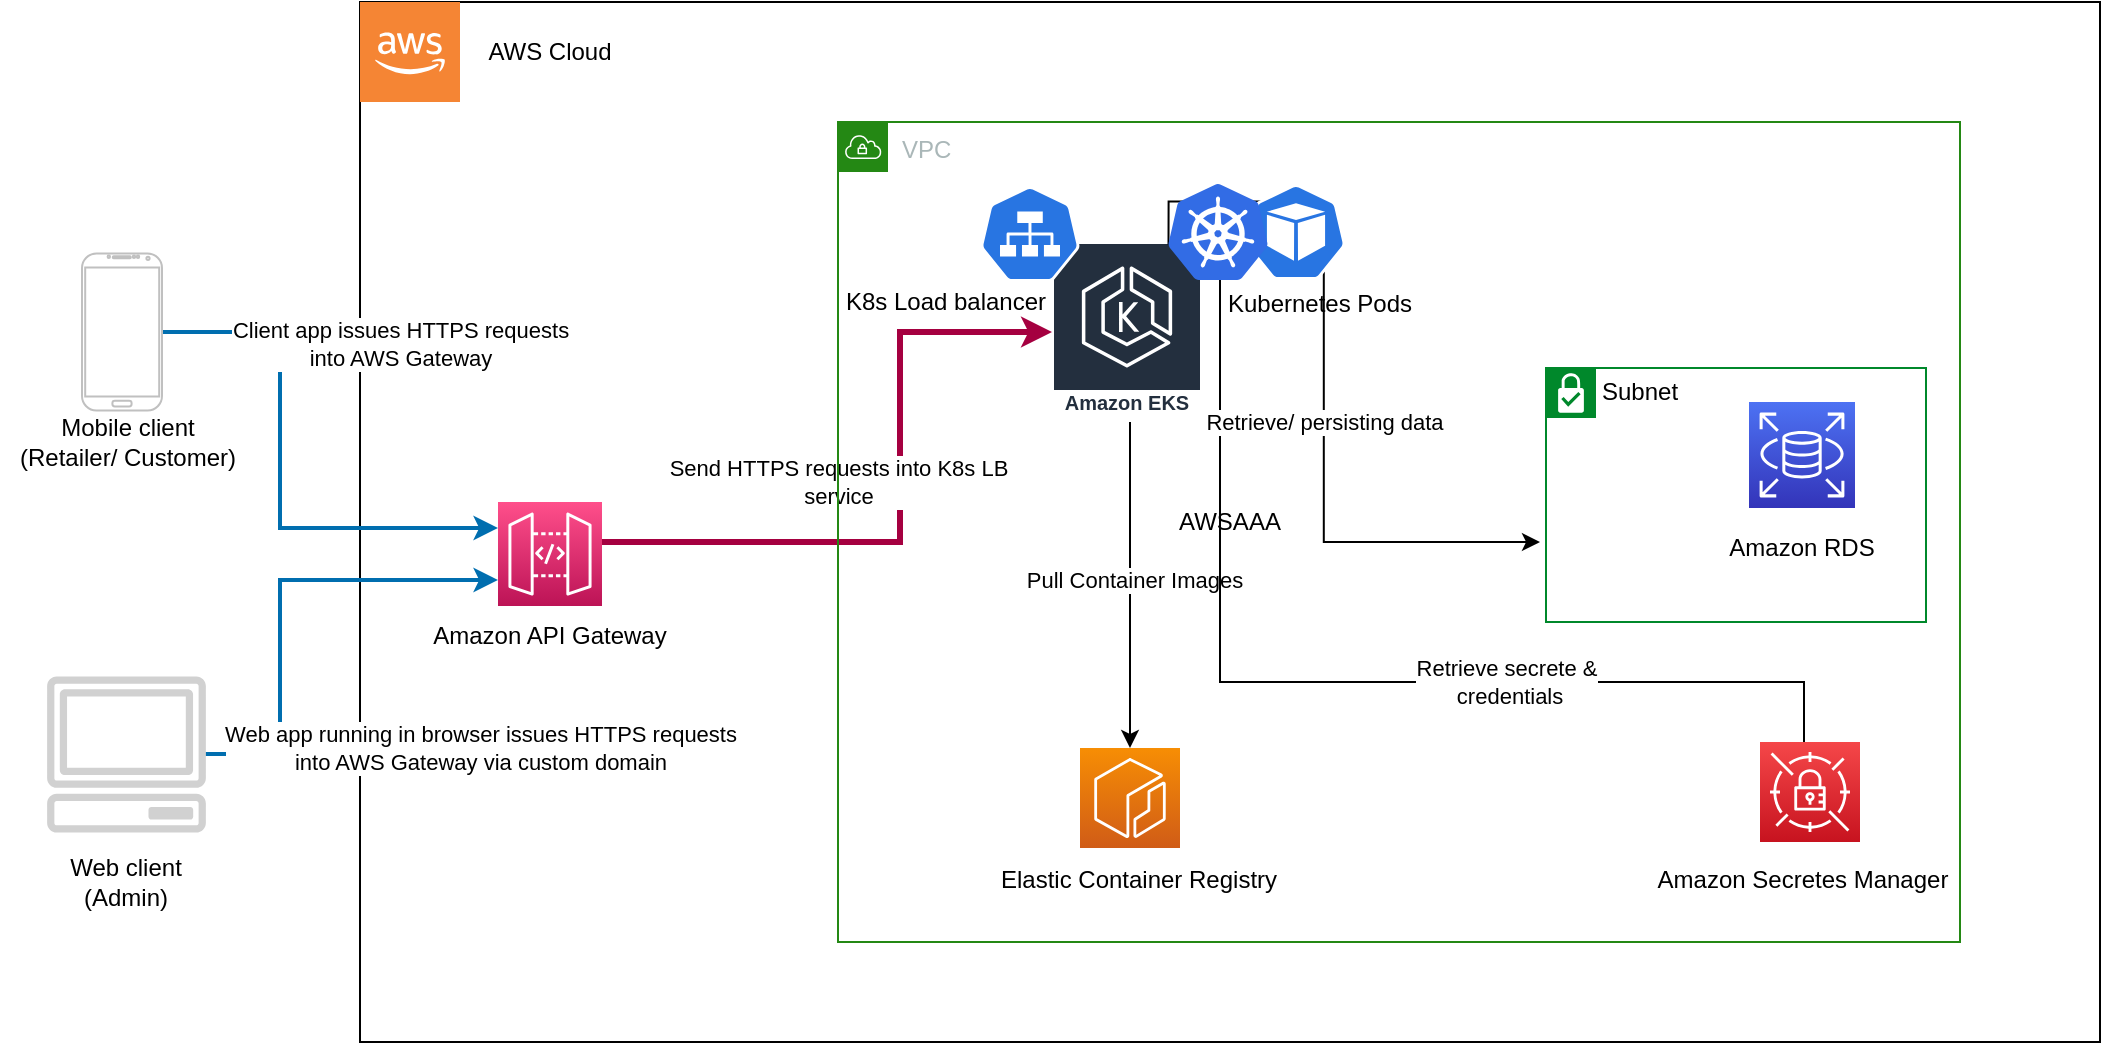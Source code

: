<mxfile version="21.5.2" type="github">
  <diagram name="Page-1" id="PPK9O-KlpQqtO-ogokgK">
    <mxGraphModel dx="1434" dy="684" grid="1" gridSize="10" guides="1" tooltips="1" connect="1" arrows="1" fold="1" page="1" pageScale="1" pageWidth="850" pageHeight="1100" math="0" shadow="0">
      <root>
        <mxCell id="0" />
        <mxCell id="1" parent="0" />
        <mxCell id="KJ3tZNVBHnLGlwxnMHbS-3" value="AWSAAA" style="rounded=0;whiteSpace=wrap;html=1;" vertex="1" parent="1">
          <mxGeometry x="200" y="150" width="870" height="520" as="geometry" />
        </mxCell>
        <mxCell id="KJ3tZNVBHnLGlwxnMHbS-4" value="AWS Cloud" style="text;html=1;strokeColor=none;fillColor=none;align=center;verticalAlign=middle;whiteSpace=wrap;rounded=0;" vertex="1" parent="1">
          <mxGeometry x="250" y="160" width="90" height="30" as="geometry" />
        </mxCell>
        <mxCell id="KJ3tZNVBHnLGlwxnMHbS-5" value="" style="outlineConnect=0;dashed=0;verticalLabelPosition=bottom;verticalAlign=top;align=center;html=1;shape=mxgraph.aws3.cloud_2;fillColor=#F58534;gradientColor=none;" vertex="1" parent="1">
          <mxGeometry x="200" y="150" width="50" height="50" as="geometry" />
        </mxCell>
        <mxCell id="KJ3tZNVBHnLGlwxnMHbS-42" style="edgeStyle=orthogonalEdgeStyle;rounded=0;orthogonalLoop=1;jettySize=auto;html=1;strokeWidth=3;fillColor=#d80073;strokeColor=#A50040;" edge="1" parent="1" source="KJ3tZNVBHnLGlwxnMHbS-11" target="KJ3tZNVBHnLGlwxnMHbS-17">
          <mxGeometry relative="1" as="geometry">
            <Array as="points">
              <mxPoint x="470" y="420" />
              <mxPoint x="470" y="315" />
            </Array>
          </mxGeometry>
        </mxCell>
        <mxCell id="KJ3tZNVBHnLGlwxnMHbS-43" value="Send HTTPS requests into K8s LB &lt;br&gt;service" style="edgeLabel;html=1;align=center;verticalAlign=middle;resizable=0;points=[];" vertex="1" connectable="0" parent="KJ3tZNVBHnLGlwxnMHbS-42">
          <mxGeometry x="-0.57" y="2" relative="1" as="geometry">
            <mxPoint x="47" y="-28" as="offset" />
          </mxGeometry>
        </mxCell>
        <mxCell id="KJ3tZNVBHnLGlwxnMHbS-11" value="" style="sketch=0;points=[[0,0,0],[0.25,0,0],[0.5,0,0],[0.75,0,0],[1,0,0],[0,1,0],[0.25,1,0],[0.5,1,0],[0.75,1,0],[1,1,0],[0,0.25,0],[0,0.5,0],[0,0.75,0],[1,0.25,0],[1,0.5,0],[1,0.75,0]];outlineConnect=0;fontColor=#232F3E;gradientColor=#FF4F8B;gradientDirection=north;fillColor=#BC1356;strokeColor=#ffffff;dashed=0;verticalLabelPosition=bottom;verticalAlign=top;align=center;html=1;fontSize=12;fontStyle=0;aspect=fixed;shape=mxgraph.aws4.resourceIcon;resIcon=mxgraph.aws4.api_gateway;" vertex="1" parent="1">
          <mxGeometry x="269" y="400" width="52" height="52" as="geometry" />
        </mxCell>
        <mxCell id="KJ3tZNVBHnLGlwxnMHbS-14" value="Amazon API Gateway" style="text;html=1;strokeColor=none;fillColor=none;align=center;verticalAlign=middle;whiteSpace=wrap;rounded=0;" vertex="1" parent="1">
          <mxGeometry x="232" y="447" width="126" height="40" as="geometry" />
        </mxCell>
        <mxCell id="KJ3tZNVBHnLGlwxnMHbS-16" value="VPC" style="points=[[0,0],[0.25,0],[0.5,0],[0.75,0],[1,0],[1,0.25],[1,0.5],[1,0.75],[1,1],[0.75,1],[0.5,1],[0.25,1],[0,1],[0,0.75],[0,0.5],[0,0.25]];outlineConnect=0;gradientColor=none;html=1;whiteSpace=wrap;fontSize=12;fontStyle=0;container=1;pointerEvents=0;collapsible=0;recursiveResize=0;shape=mxgraph.aws4.group;grIcon=mxgraph.aws4.group_vpc;strokeColor=#248814;fillColor=none;verticalAlign=top;align=left;spacingLeft=30;fontColor=#AAB7B8;dashed=0;" vertex="1" parent="1">
          <mxGeometry x="439" y="210" width="561" height="410" as="geometry" />
        </mxCell>
        <mxCell id="KJ3tZNVBHnLGlwxnMHbS-24" value="Elastic Container Registry" style="text;html=1;strokeColor=none;fillColor=none;align=center;verticalAlign=middle;whiteSpace=wrap;rounded=0;" vertex="1" parent="KJ3tZNVBHnLGlwxnMHbS-16">
          <mxGeometry x="78.5" y="363" width="143" height="32" as="geometry" />
        </mxCell>
        <mxCell id="KJ3tZNVBHnLGlwxnMHbS-41" value="Amazon Secretes Manager" style="text;html=1;strokeColor=none;fillColor=none;align=center;verticalAlign=middle;whiteSpace=wrap;rounded=0;" vertex="1" parent="KJ3tZNVBHnLGlwxnMHbS-16">
          <mxGeometry x="405.5" y="363" width="153" height="32" as="geometry" />
        </mxCell>
        <mxCell id="KJ3tZNVBHnLGlwxnMHbS-45" value="K8s Load balancer" style="text;html=1;strokeColor=none;fillColor=none;align=center;verticalAlign=middle;whiteSpace=wrap;rounded=0;" vertex="1" parent="KJ3tZNVBHnLGlwxnMHbS-16">
          <mxGeometry x="-9" y="70" width="126" height="40" as="geometry" />
        </mxCell>
        <mxCell id="KJ3tZNVBHnLGlwxnMHbS-25" style="edgeStyle=orthogonalEdgeStyle;rounded=0;orthogonalLoop=1;jettySize=auto;html=1;" edge="1" parent="1" source="KJ3tZNVBHnLGlwxnMHbS-17" target="KJ3tZNVBHnLGlwxnMHbS-22">
          <mxGeometry relative="1" as="geometry">
            <Array as="points">
              <mxPoint x="585" y="460" />
              <mxPoint x="585" y="460" />
            </Array>
          </mxGeometry>
        </mxCell>
        <mxCell id="KJ3tZNVBHnLGlwxnMHbS-26" value="Pull Container Images" style="edgeLabel;html=1;align=center;verticalAlign=middle;resizable=0;points=[];" vertex="1" connectable="0" parent="KJ3tZNVBHnLGlwxnMHbS-25">
          <mxGeometry x="-0.036" y="2" relative="1" as="geometry">
            <mxPoint as="offset" />
          </mxGeometry>
        </mxCell>
        <mxCell id="KJ3tZNVBHnLGlwxnMHbS-37" style="edgeStyle=orthogonalEdgeStyle;rounded=0;orthogonalLoop=1;jettySize=auto;html=1;entryX=0.44;entryY=0.48;entryDx=0;entryDy=0;entryPerimeter=0;" edge="1" parent="1" target="KJ3tZNVBHnLGlwxnMHbS-36">
          <mxGeometry relative="1" as="geometry">
            <mxPoint x="610" y="290" as="sourcePoint" />
            <Array as="points">
              <mxPoint x="620" y="293" />
              <mxPoint x="620" y="280" />
              <mxPoint x="630" y="280" />
              <mxPoint x="630" y="490" />
              <mxPoint x="922" y="490" />
            </Array>
          </mxGeometry>
        </mxCell>
        <mxCell id="KJ3tZNVBHnLGlwxnMHbS-40" value="Retrieve secrete &amp;amp;&lt;br&gt;&amp;nbsp;credentials" style="edgeLabel;html=1;align=center;verticalAlign=middle;resizable=0;points=[];" vertex="1" connectable="0" parent="KJ3tZNVBHnLGlwxnMHbS-37">
          <mxGeometry x="0.314" relative="1" as="geometry">
            <mxPoint as="offset" />
          </mxGeometry>
        </mxCell>
        <mxCell id="KJ3tZNVBHnLGlwxnMHbS-17" value="Amazon EKS" style="sketch=0;outlineConnect=0;fontColor=#232F3E;gradientColor=none;strokeColor=#ffffff;fillColor=#232F3E;dashed=0;verticalLabelPosition=middle;verticalAlign=bottom;align=center;html=1;whiteSpace=wrap;fontSize=10;fontStyle=1;spacing=3;shape=mxgraph.aws4.productIcon;prIcon=mxgraph.aws4.eks;" vertex="1" parent="1">
          <mxGeometry x="546" y="270" width="75" height="90" as="geometry" />
        </mxCell>
        <mxCell id="KJ3tZNVBHnLGlwxnMHbS-33" style="edgeStyle=orthogonalEdgeStyle;rounded=0;orthogonalLoop=1;jettySize=auto;html=1;exitX=0.005;exitY=0.63;exitDx=0;exitDy=0;exitPerimeter=0;" edge="1" parent="1" source="KJ3tZNVBHnLGlwxnMHbS-19">
          <mxGeometry relative="1" as="geometry">
            <mxPoint x="637.13" y="250.04" as="sourcePoint" />
            <mxPoint x="790" y="420" as="targetPoint" />
            <Array as="points">
              <mxPoint x="681.88" y="249.8" />
              <mxPoint x="681.88" y="419.8" />
            </Array>
          </mxGeometry>
        </mxCell>
        <mxCell id="KJ3tZNVBHnLGlwxnMHbS-35" value="Retrieve/ persisting data" style="edgeLabel;html=1;align=center;verticalAlign=middle;resizable=0;points=[];" vertex="1" connectable="0" parent="KJ3tZNVBHnLGlwxnMHbS-33">
          <mxGeometry x="0.052" relative="1" as="geometry">
            <mxPoint y="10" as="offset" />
          </mxGeometry>
        </mxCell>
        <mxCell id="KJ3tZNVBHnLGlwxnMHbS-18" value="" style="sketch=0;html=1;dashed=0;whitespace=wrap;fillColor=#2875E2;strokeColor=#ffffff;points=[[0.005,0.63,0],[0.1,0.2,0],[0.9,0.2,0],[0.5,0,0],[0.995,0.63,0],[0.72,0.99,0],[0.5,1,0],[0.28,0.99,0]];verticalLabelPosition=bottom;align=center;verticalAlign=top;shape=mxgraph.kubernetes.icon;prIcon=pod" vertex="1" parent="1">
          <mxGeometry x="643" y="241" width="50" height="48" as="geometry" />
        </mxCell>
        <mxCell id="KJ3tZNVBHnLGlwxnMHbS-20" value="Kubernetes Pods" style="text;html=1;strokeColor=none;fillColor=none;align=center;verticalAlign=middle;whiteSpace=wrap;rounded=0;" vertex="1" parent="1">
          <mxGeometry x="617" y="281" width="126" height="40" as="geometry" />
        </mxCell>
        <mxCell id="KJ3tZNVBHnLGlwxnMHbS-22" value="" style="sketch=0;points=[[0,0,0],[0.25,0,0],[0.5,0,0],[0.75,0,0],[1,0,0],[0,1,0],[0.25,1,0],[0.5,1,0],[0.75,1,0],[1,1,0],[0,0.25,0],[0,0.5,0],[0,0.75,0],[1,0.25,0],[1,0.5,0],[1,0.75,0]];outlineConnect=0;fontColor=#232F3E;gradientColor=#F78E04;gradientDirection=north;fillColor=#D05C17;strokeColor=#ffffff;dashed=0;verticalLabelPosition=bottom;verticalAlign=top;align=center;html=1;fontSize=12;fontStyle=0;aspect=fixed;shape=mxgraph.aws4.resourceIcon;resIcon=mxgraph.aws4.ecr;" vertex="1" parent="1">
          <mxGeometry x="560" y="523" width="50" height="50" as="geometry" />
        </mxCell>
        <mxCell id="KJ3tZNVBHnLGlwxnMHbS-28" value="Subnet&lt;br&gt;" style="shape=mxgraph.ibm.box;prType=subnet;fontStyle=0;verticalAlign=top;align=left;spacingLeft=32;spacingTop=4;rounded=0;whiteSpace=wrap;html=1;strokeColor=#00882B;strokeWidth=1;dashed=0;container=1;spacing=-4;collapsible=0;expand=0;recursiveResize=0;" vertex="1" parent="1">
          <mxGeometry x="793" y="333" width="190" height="127" as="geometry" />
        </mxCell>
        <mxCell id="KJ3tZNVBHnLGlwxnMHbS-27" value="" style="sketch=0;points=[[0,0,0],[0.25,0,0],[0.5,0,0],[0.75,0,0],[1,0,0],[0,1,0],[0.25,1,0],[0.5,1,0],[0.75,1,0],[1,1,0],[0,0.25,0],[0,0.5,0],[0,0.75,0],[1,0.25,0],[1,0.5,0],[1,0.75,0]];outlineConnect=0;fontColor=#232F3E;gradientColor=#4D72F3;gradientDirection=north;fillColor=#3334B9;strokeColor=#ffffff;dashed=0;verticalLabelPosition=bottom;verticalAlign=top;align=center;html=1;fontSize=12;fontStyle=0;aspect=fixed;shape=mxgraph.aws4.resourceIcon;resIcon=mxgraph.aws4.rds;" vertex="1" parent="KJ3tZNVBHnLGlwxnMHbS-28">
          <mxGeometry x="101.5" y="17" width="53" height="53" as="geometry" />
        </mxCell>
        <mxCell id="KJ3tZNVBHnLGlwxnMHbS-29" value="Amazon RDS" style="text;html=1;strokeColor=none;fillColor=none;align=center;verticalAlign=middle;whiteSpace=wrap;rounded=0;" vertex="1" parent="KJ3tZNVBHnLGlwxnMHbS-28">
          <mxGeometry x="65" y="70" width="126" height="40" as="geometry" />
        </mxCell>
        <mxCell id="KJ3tZNVBHnLGlwxnMHbS-36" value="" style="sketch=0;points=[[0,0,0],[0.25,0,0],[0.5,0,0],[0.75,0,0],[1,0,0],[0,1,0],[0.25,1,0],[0.5,1,0],[0.75,1,0],[1,1,0],[0,0.25,0],[0,0.5,0],[0,0.75,0],[1,0.25,0],[1,0.5,0],[1,0.75,0]];outlineConnect=0;fontColor=#232F3E;gradientColor=#F54749;gradientDirection=north;fillColor=#C7131F;strokeColor=#ffffff;dashed=0;verticalLabelPosition=bottom;verticalAlign=top;align=center;html=1;fontSize=12;fontStyle=0;aspect=fixed;shape=mxgraph.aws4.resourceIcon;resIcon=mxgraph.aws4.secrets_manager;" vertex="1" parent="1">
          <mxGeometry x="900" y="520" width="50" height="50" as="geometry" />
        </mxCell>
        <mxCell id="KJ3tZNVBHnLGlwxnMHbS-38" value="" style="edgeStyle=orthogonalEdgeStyle;rounded=0;orthogonalLoop=1;jettySize=auto;html=1;exitX=0.005;exitY=0.63;exitDx=0;exitDy=0;exitPerimeter=0;" edge="1" parent="1" target="KJ3tZNVBHnLGlwxnMHbS-19">
          <mxGeometry relative="1" as="geometry">
            <mxPoint x="637.13" y="250.04" as="sourcePoint" />
            <mxPoint x="790" y="420" as="targetPoint" />
            <Array as="points" />
          </mxGeometry>
        </mxCell>
        <mxCell id="KJ3tZNVBHnLGlwxnMHbS-19" value="" style="image;sketch=0;aspect=fixed;html=1;points=[];align=center;fontSize=12;image=img/lib/mscae/Kubernetes.svg;" vertex="1" parent="1">
          <mxGeometry x="604" y="241" width="50" height="48" as="geometry" />
        </mxCell>
        <mxCell id="KJ3tZNVBHnLGlwxnMHbS-44" value="" style="sketch=0;html=1;dashed=0;whitespace=wrap;fillColor=#2875E2;strokeColor=#ffffff;points=[[0.005,0.63,0],[0.1,0.2,0],[0.9,0.2,0],[0.5,0,0],[0.995,0.63,0],[0.72,0.99,0],[0.5,1,0],[0.28,0.99,0]];verticalLabelPosition=bottom;align=center;verticalAlign=top;shape=mxgraph.kubernetes.icon;prIcon=svc" vertex="1" parent="1">
          <mxGeometry x="510" y="242" width="50" height="48" as="geometry" />
        </mxCell>
        <mxCell id="KJ3tZNVBHnLGlwxnMHbS-57" style="edgeStyle=orthogonalEdgeStyle;rounded=0;orthogonalLoop=1;jettySize=auto;html=1;entryX=0;entryY=0.25;entryDx=0;entryDy=0;entryPerimeter=0;strokeWidth=2;fillColor=#1ba1e2;strokeColor=#006EAF;" edge="1" parent="1" source="KJ3tZNVBHnLGlwxnMHbS-46" target="KJ3tZNVBHnLGlwxnMHbS-11">
          <mxGeometry relative="1" as="geometry">
            <Array as="points">
              <mxPoint x="160" y="315" />
              <mxPoint x="160" y="413" />
            </Array>
          </mxGeometry>
        </mxCell>
        <mxCell id="KJ3tZNVBHnLGlwxnMHbS-58" value="Client app issues HTTPS requests &lt;br&gt;into AWS Gateway" style="edgeLabel;html=1;align=center;verticalAlign=middle;resizable=0;points=[];" vertex="1" connectable="0" parent="KJ3tZNVBHnLGlwxnMHbS-57">
          <mxGeometry x="-0.346" y="3" relative="1" as="geometry">
            <mxPoint x="57" y="-22" as="offset" />
          </mxGeometry>
        </mxCell>
        <mxCell id="KJ3tZNVBHnLGlwxnMHbS-46" value="" style="verticalLabelPosition=bottom;verticalAlign=top;html=1;shadow=0;dashed=0;strokeWidth=1;shape=mxgraph.android.phone2;strokeColor=#c0c0c0;" vertex="1" parent="1">
          <mxGeometry x="61" y="275.75" width="40" height="78.5" as="geometry" />
        </mxCell>
        <mxCell id="KJ3tZNVBHnLGlwxnMHbS-47" value="Mobile client &lt;br&gt;(Retailer/ Customer)" style="text;html=1;strokeColor=none;fillColor=none;align=center;verticalAlign=middle;whiteSpace=wrap;rounded=0;" vertex="1" parent="1">
          <mxGeometry x="21" y="350" width="126" height="40" as="geometry" />
        </mxCell>
        <mxCell id="KJ3tZNVBHnLGlwxnMHbS-54" style="edgeStyle=orthogonalEdgeStyle;rounded=0;orthogonalLoop=1;jettySize=auto;html=1;entryX=0;entryY=0.75;entryDx=0;entryDy=0;entryPerimeter=0;fillColor=#1ba1e2;strokeColor=#006EAF;strokeWidth=2;" edge="1" parent="1" source="KJ3tZNVBHnLGlwxnMHbS-48" target="KJ3tZNVBHnLGlwxnMHbS-11">
          <mxGeometry relative="1" as="geometry">
            <Array as="points">
              <mxPoint x="160" y="526" />
              <mxPoint x="160" y="439" />
            </Array>
          </mxGeometry>
        </mxCell>
        <mxCell id="KJ3tZNVBHnLGlwxnMHbS-48" value="" style="sketch=0;outlineConnect=0;fontColor=#232F3E;gradientColor=none;fillColor=#D1D1D1;strokeColor=none;verticalLabelPosition=bottom;verticalAlign=top;align=center;html=1;fontSize=12;fontStyle=0;aspect=fixed;pointerEvents=1;shape=mxgraph.aws4.client;strokeWidth=0.5;" vertex="1" parent="1">
          <mxGeometry x="42.97" y="487" width="80.05" height="78" as="geometry" />
        </mxCell>
        <mxCell id="KJ3tZNVBHnLGlwxnMHbS-49" value="Web client &lt;br&gt;(Admin)" style="text;html=1;strokeColor=none;fillColor=none;align=center;verticalAlign=middle;whiteSpace=wrap;rounded=0;" vertex="1" parent="1">
          <mxGeometry x="20" y="570" width="126" height="40" as="geometry" />
        </mxCell>
        <mxCell id="KJ3tZNVBHnLGlwxnMHbS-59" value="Web app running in browser issues HTTPS requests &lt;br&gt;into AWS Gateway via custom domain" style="edgeLabel;html=1;align=center;verticalAlign=middle;resizable=0;points=[];" vertex="1" connectable="0" parent="1">
          <mxGeometry x="260" y="523.0" as="geometry" />
        </mxCell>
      </root>
    </mxGraphModel>
  </diagram>
</mxfile>
